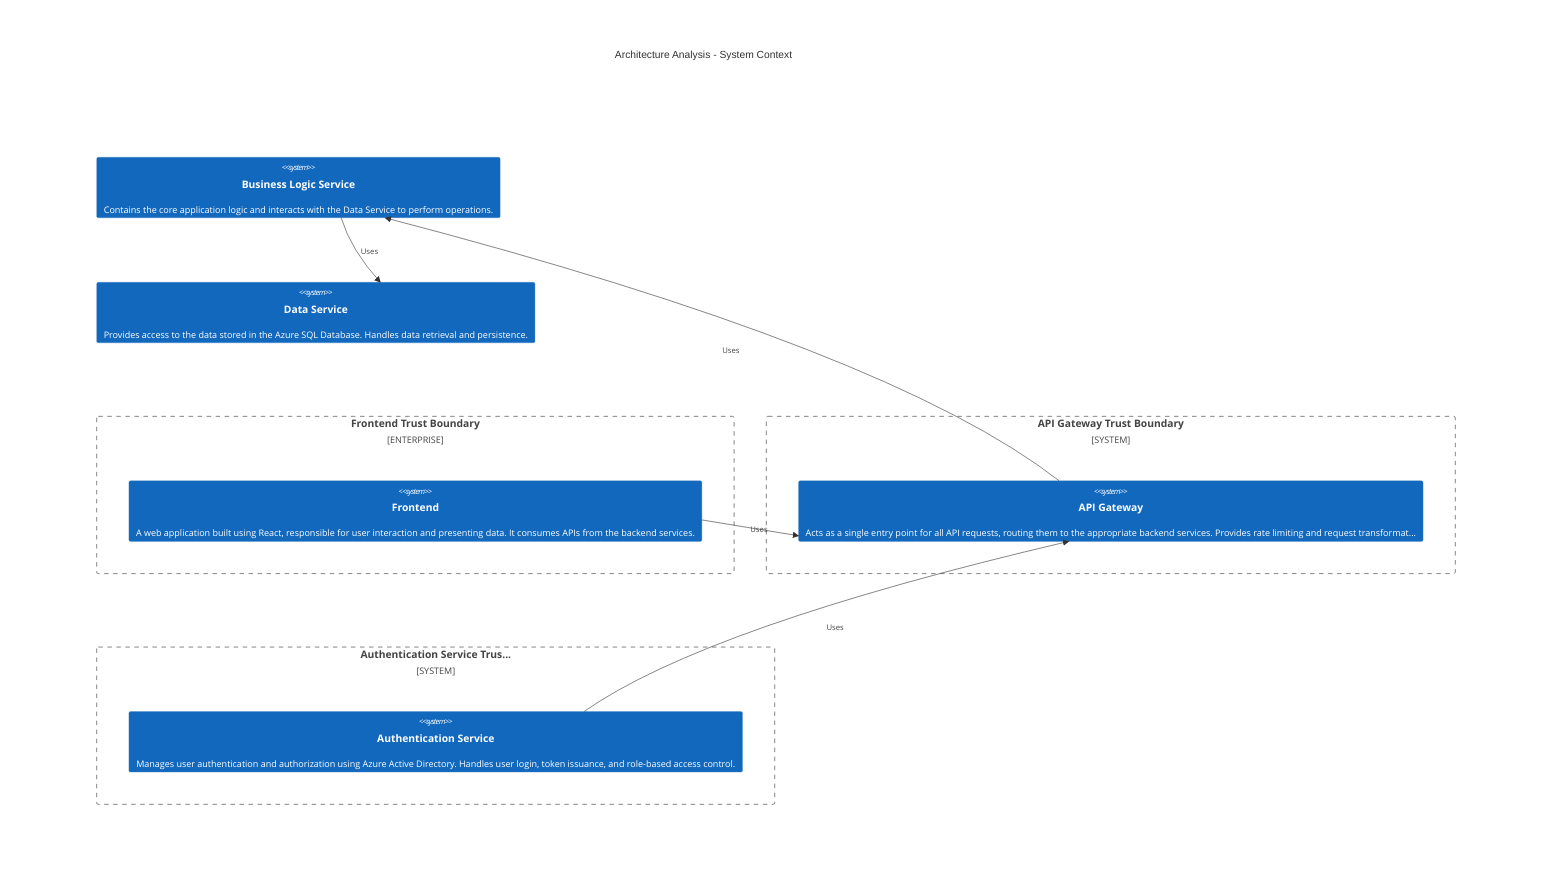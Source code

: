 C4Context
    title Architecture Analysis - System Context
    Enterprise_Boundary(tb_Frontend_Trust_Boundary, "Frontend Trust Boundary") {
        System(Frontend, "Frontend", "A web application built using React, responsible for user interaction and presenting data. It consumes APIs from the backend services.")
    }
    System_Boundary(tb_API_Gateway_Trust_Boundary, "API Gateway Trust Boundary") {
        System(API_Gateway, "API Gateway", "Acts as a single entry point for all API requests, routing them to the appropriate backend services. Provides rate limiting and request transformat...")
    }
    System_Boundary(tb_Authentication_Service_Trust_Boundary, "Authentication Service Trus...") {
        System(Authentication_Service, "Authentication Service", "Manages user authentication and authorization using Azure Active Directory.  Handles user login, token issuance, and role-based access control.")
    }
    System(Business_Logic_Service, "Business Logic Service", "Contains the core application logic and interacts with the Data Service to perform operations.")
    System(Data_Service, "Data Service", "Provides access to the data stored in the Azure SQL Database.  Handles data retrieval and persistence.")

    Rel(Frontend, API_Gateway, "Uses")
    Rel(API_Gateway, Business_Logic_Service, "Uses")
    Rel(Business_Logic_Service, Data_Service, "Uses")
    Rel(Authentication_Service, API_Gateway, "Uses")